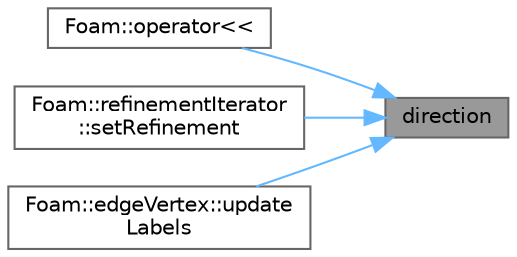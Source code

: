 digraph "direction"
{
 // LATEX_PDF_SIZE
  bgcolor="transparent";
  edge [fontname=Helvetica,fontsize=10,labelfontname=Helvetica,labelfontsize=10];
  node [fontname=Helvetica,fontsize=10,shape=box,height=0.2,width=0.4];
  rankdir="RL";
  Node1 [id="Node000001",label="direction",height=0.2,width=0.4,color="gray40", fillcolor="grey60", style="filled", fontcolor="black",tooltip=" "];
  Node1 -> Node2 [id="edge1_Node000001_Node000002",dir="back",color="steelblue1",style="solid",tooltip=" "];
  Node2 [id="Node000002",label="Foam::operator\<\<",height=0.2,width=0.4,color="grey40", fillcolor="white", style="filled",URL="$namespaceFoam.html#ade9ba0514969f942888722850cd32f3c",tooltip=" "];
  Node1 -> Node3 [id="edge2_Node000001_Node000003",dir="back",color="steelblue1",style="solid",tooltip=" "];
  Node3 [id="Node000003",label="Foam::refinementIterator\l::setRefinement",height=0.2,width=0.4,color="grey40", fillcolor="white", style="filled",URL="$classFoam_1_1refinementIterator.html#afd8b2c75ae43c5073eece728f11ed02a",tooltip=" "];
  Node1 -> Node4 [id="edge3_Node000001_Node000004",dir="back",color="steelblue1",style="solid",tooltip=" "];
  Node4 [id="Node000004",label="Foam::edgeVertex::update\lLabels",height=0.2,width=0.4,color="grey40", fillcolor="white", style="filled",URL="$classFoam_1_1edgeVertex.html#a77faed35c755a0d80c360a446fd4de3e",tooltip=" "];
}
